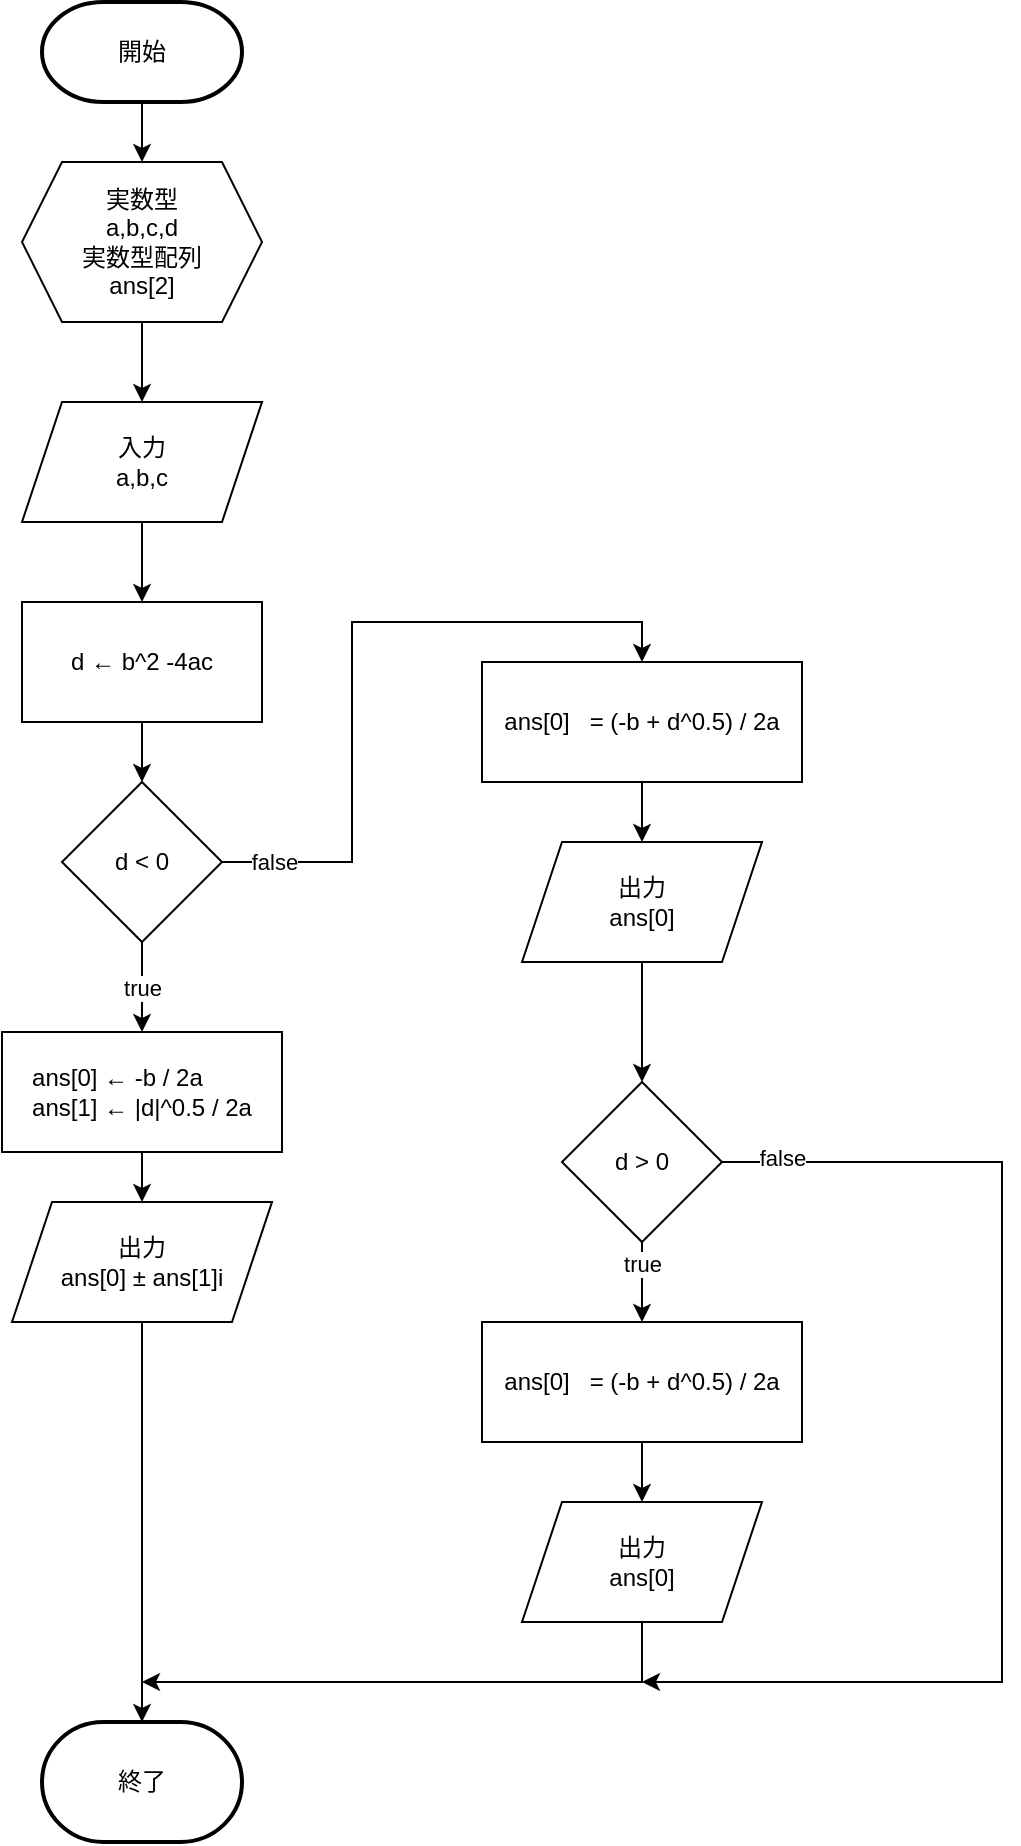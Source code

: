 <mxfile version="15.8.7" type="device"><diagram id="C5RBs43oDa-KdzZeNtuy" name="Page-1"><mxGraphModel dx="883" dy="1317" grid="1" gridSize="10" guides="1" tooltips="1" connect="1" arrows="1" fold="1" page="1" pageScale="1" pageWidth="827" pageHeight="1169" math="1" shadow="0"><root><mxCell id="WIyWlLk6GJQsqaUBKTNV-0"/><mxCell id="WIyWlLk6GJQsqaUBKTNV-1" parent="WIyWlLk6GJQsqaUBKTNV-0"/><mxCell id="VBklb3z2fPDguWWIjY5o-3" value="" style="edgeStyle=orthogonalEdgeStyle;rounded=0;orthogonalLoop=1;jettySize=auto;html=1;" parent="WIyWlLk6GJQsqaUBKTNV-1" source="VBklb3z2fPDguWWIjY5o-1" target="VBklb3z2fPDguWWIjY5o-2" edge="1"><mxGeometry relative="1" as="geometry"/></mxCell><mxCell id="VBklb3z2fPDguWWIjY5o-1" value="開始" style="strokeWidth=2;html=1;shape=mxgraph.flowchart.terminator;whiteSpace=wrap;" parent="WIyWlLk6GJQsqaUBKTNV-1" vertex="1"><mxGeometry x="239" y="80" width="100" height="50" as="geometry"/></mxCell><mxCell id="VBklb3z2fPDguWWIjY5o-5" value="" style="edgeStyle=orthogonalEdgeStyle;rounded=0;orthogonalLoop=1;jettySize=auto;html=1;" parent="WIyWlLk6GJQsqaUBKTNV-1" source="VBklb3z2fPDguWWIjY5o-2" target="VBklb3z2fPDguWWIjY5o-4" edge="1"><mxGeometry relative="1" as="geometry"/></mxCell><mxCell id="VBklb3z2fPDguWWIjY5o-2" value="実数型&lt;br&gt;a,b,c,d&lt;br&gt;実数型配列&lt;br&gt;&lt;div&gt;ans[2]&lt;/div&gt;" style="shape=hexagon;perimeter=hexagonPerimeter2;whiteSpace=wrap;html=1;fixedSize=1;" parent="WIyWlLk6GJQsqaUBKTNV-1" vertex="1"><mxGeometry x="229" y="160" width="120" height="80" as="geometry"/></mxCell><mxCell id="VBklb3z2fPDguWWIjY5o-7" value="" style="edgeStyle=orthogonalEdgeStyle;rounded=0;orthogonalLoop=1;jettySize=auto;html=1;" parent="WIyWlLk6GJQsqaUBKTNV-1" source="VBklb3z2fPDguWWIjY5o-4" target="VBklb3z2fPDguWWIjY5o-6" edge="1"><mxGeometry relative="1" as="geometry"/></mxCell><mxCell id="VBklb3z2fPDguWWIjY5o-4" value="入力&lt;br&gt;a,b,c" style="shape=parallelogram;perimeter=parallelogramPerimeter;whiteSpace=wrap;html=1;fixedSize=1;" parent="WIyWlLk6GJQsqaUBKTNV-1" vertex="1"><mxGeometry x="229" y="280" width="120" height="60" as="geometry"/></mxCell><mxCell id="VBklb3z2fPDguWWIjY5o-12" value="" style="edgeStyle=orthogonalEdgeStyle;rounded=0;orthogonalLoop=1;jettySize=auto;html=1;" parent="WIyWlLk6GJQsqaUBKTNV-1" source="VBklb3z2fPDguWWIjY5o-6" target="VBklb3z2fPDguWWIjY5o-10" edge="1"><mxGeometry relative="1" as="geometry"/></mxCell><mxCell id="VBklb3z2fPDguWWIjY5o-6" value="d ← b^2 -4ac" style="rounded=0;whiteSpace=wrap;html=1;" parent="WIyWlLk6GJQsqaUBKTNV-1" vertex="1"><mxGeometry x="229" y="380" width="120" height="60" as="geometry"/></mxCell><mxCell id="VBklb3z2fPDguWWIjY5o-13" value="true" style="edgeStyle=orthogonalEdgeStyle;rounded=0;orthogonalLoop=1;jettySize=auto;html=1;" parent="WIyWlLk6GJQsqaUBKTNV-1" source="VBklb3z2fPDguWWIjY5o-10" target="VBklb3z2fPDguWWIjY5o-11" edge="1"><mxGeometry relative="1" as="geometry"/></mxCell><mxCell id="VBklb3z2fPDguWWIjY5o-25" value="" style="edgeStyle=orthogonalEdgeStyle;rounded=0;orthogonalLoop=1;jettySize=auto;html=1;entryX=0.5;entryY=0;entryDx=0;entryDy=0;" parent="WIyWlLk6GJQsqaUBKTNV-1" source="VBklb3z2fPDguWWIjY5o-10" target="VBklb3z2fPDguWWIjY5o-24" edge="1"><mxGeometry relative="1" as="geometry"/></mxCell><mxCell id="Fg7D4e7iXjGV0M7WFGnj-0" value="false" style="edgeLabel;html=1;align=center;verticalAlign=middle;resizable=0;points=[];" vertex="1" connectable="0" parent="VBklb3z2fPDguWWIjY5o-25"><mxGeometry x="-0.852" relative="1" as="geometry"><mxPoint as="offset"/></mxGeometry></mxCell><mxCell id="VBklb3z2fPDguWWIjY5o-10" value="d &amp;lt; 0" style="rhombus;whiteSpace=wrap;html=1;" parent="WIyWlLk6GJQsqaUBKTNV-1" vertex="1"><mxGeometry x="249" y="470" width="80" height="80" as="geometry"/></mxCell><mxCell id="VBklb3z2fPDguWWIjY5o-21" value="" style="edgeStyle=orthogonalEdgeStyle;rounded=0;orthogonalLoop=1;jettySize=auto;html=1;" parent="WIyWlLk6GJQsqaUBKTNV-1" source="VBklb3z2fPDguWWIjY5o-11" target="VBklb3z2fPDguWWIjY5o-18" edge="1"><mxGeometry relative="1" as="geometry"/></mxCell><mxCell id="VBklb3z2fPDguWWIjY5o-11" value="&lt;div style=&quot;text-align: justify&quot;&gt;ans[0] ← -b / 2a&lt;/div&gt;&lt;div style=&quot;text-align: justify&quot;&gt;ans[1] ← |d|^0.5 / 2a&lt;/div&gt;" style="rounded=0;whiteSpace=wrap;html=1;align=center;" parent="WIyWlLk6GJQsqaUBKTNV-1" vertex="1"><mxGeometry x="219" y="595" width="140" height="60" as="geometry"/></mxCell><mxCell id="VBklb3z2fPDguWWIjY5o-23" value="" style="edgeStyle=orthogonalEdgeStyle;rounded=0;orthogonalLoop=1;jettySize=auto;html=1;" parent="WIyWlLk6GJQsqaUBKTNV-1" source="VBklb3z2fPDguWWIjY5o-18" target="VBklb3z2fPDguWWIjY5o-22" edge="1"><mxGeometry relative="1" as="geometry"/></mxCell><mxCell id="VBklb3z2fPDguWWIjY5o-18" value="&lt;div&gt;&lt;span&gt;出力&lt;/span&gt;&lt;/div&gt;&lt;div style=&quot;text-align: justify&quot;&gt;&lt;span&gt;ans[0] ± ans[1]i&lt;br&gt;&lt;/span&gt;&lt;/div&gt;" style="shape=parallelogram;perimeter=parallelogramPerimeter;whiteSpace=wrap;html=1;fixedSize=1;" parent="WIyWlLk6GJQsqaUBKTNV-1" vertex="1"><mxGeometry x="224" y="680" width="130" height="60" as="geometry"/></mxCell><mxCell id="VBklb3z2fPDguWWIjY5o-22" value="終了" style="strokeWidth=2;html=1;shape=mxgraph.flowchart.terminator;whiteSpace=wrap;" parent="WIyWlLk6GJQsqaUBKTNV-1" vertex="1"><mxGeometry x="239" y="940" width="100" height="60" as="geometry"/></mxCell><mxCell id="VBklb3z2fPDguWWIjY5o-44" value="" style="edgeStyle=orthogonalEdgeStyle;rounded=0;orthogonalLoop=1;jettySize=auto;html=1;" parent="WIyWlLk6GJQsqaUBKTNV-1" source="VBklb3z2fPDguWWIjY5o-24" target="VBklb3z2fPDguWWIjY5o-43" edge="1"><mxGeometry relative="1" as="geometry"/></mxCell><mxCell id="VBklb3z2fPDguWWIjY5o-24" value="&lt;span style=&quot;text-align: justify&quot;&gt;ans[0]&amp;nbsp; &amp;nbsp;= (-b + d^0.5) / 2a&lt;/span&gt;" style="whiteSpace=wrap;html=1;" parent="WIyWlLk6GJQsqaUBKTNV-1" vertex="1"><mxGeometry x="459" y="410" width="160" height="60" as="geometry"/></mxCell><mxCell id="VBklb3z2fPDguWWIjY5o-30" value="" style="edgeStyle=orthogonalEdgeStyle;rounded=0;orthogonalLoop=1;jettySize=auto;html=1;" parent="WIyWlLk6GJQsqaUBKTNV-1" source="VBklb3z2fPDguWWIjY5o-27" target="VBklb3z2fPDguWWIjY5o-29" edge="1"><mxGeometry relative="1" as="geometry"/></mxCell><mxCell id="VBklb3z2fPDguWWIjY5o-31" value="true" style="edgeLabel;html=1;align=center;verticalAlign=middle;resizable=0;points=[];" parent="VBklb3z2fPDguWWIjY5o-30" vertex="1" connectable="0"><mxGeometry x="-0.853" relative="1" as="geometry"><mxPoint y="8" as="offset"/></mxGeometry></mxCell><mxCell id="VBklb3z2fPDguWWIjY5o-55" style="edgeStyle=orthogonalEdgeStyle;rounded=0;orthogonalLoop=1;jettySize=auto;html=1;" parent="WIyWlLk6GJQsqaUBKTNV-1" source="VBklb3z2fPDguWWIjY5o-27" edge="1"><mxGeometry relative="1" as="geometry"><mxPoint x="539" y="920" as="targetPoint"/><Array as="points"><mxPoint x="719" y="660"/><mxPoint x="719" y="920"/></Array></mxGeometry></mxCell><mxCell id="VBklb3z2fPDguWWIjY5o-56" value="false" style="edgeLabel;html=1;align=center;verticalAlign=middle;resizable=0;points=[];" parent="VBklb3z2fPDguWWIjY5o-55" vertex="1" connectable="0"><mxGeometry x="-0.898" y="2" relative="1" as="geometry"><mxPoint as="offset"/></mxGeometry></mxCell><mxCell id="VBklb3z2fPDguWWIjY5o-27" value="d &amp;gt; 0" style="rhombus;whiteSpace=wrap;html=1;" parent="WIyWlLk6GJQsqaUBKTNV-1" vertex="1"><mxGeometry x="499" y="620" width="80" height="80" as="geometry"/></mxCell><mxCell id="VBklb3z2fPDguWWIjY5o-47" value="" style="edgeStyle=orthogonalEdgeStyle;rounded=0;orthogonalLoop=1;jettySize=auto;html=1;" parent="WIyWlLk6GJQsqaUBKTNV-1" source="VBklb3z2fPDguWWIjY5o-29" target="VBklb3z2fPDguWWIjY5o-46" edge="1"><mxGeometry relative="1" as="geometry"/></mxCell><mxCell id="VBklb3z2fPDguWWIjY5o-29" value="&lt;span style=&quot;text-align: justify&quot;&gt;ans[0]&amp;nbsp; &amp;nbsp;= (-b + d^0.5) / 2a&lt;/span&gt;" style="whiteSpace=wrap;html=1;" parent="WIyWlLk6GJQsqaUBKTNV-1" vertex="1"><mxGeometry x="459" y="740" width="160" height="60" as="geometry"/></mxCell><mxCell id="VBklb3z2fPDguWWIjY5o-45" value="" style="edgeStyle=orthogonalEdgeStyle;rounded=0;orthogonalLoop=1;jettySize=auto;html=1;" parent="WIyWlLk6GJQsqaUBKTNV-1" source="VBklb3z2fPDguWWIjY5o-43" target="VBklb3z2fPDguWWIjY5o-27" edge="1"><mxGeometry relative="1" as="geometry"/></mxCell><mxCell id="VBklb3z2fPDguWWIjY5o-43" value="&lt;div&gt;出力&lt;/div&gt;&lt;div style=&quot;text-align: justify&quot;&gt;ans[0]&lt;/div&gt;" style="shape=parallelogram;perimeter=parallelogramPerimeter;whiteSpace=wrap;html=1;fixedSize=1;" parent="WIyWlLk6GJQsqaUBKTNV-1" vertex="1"><mxGeometry x="479" y="500" width="120" height="60" as="geometry"/></mxCell><mxCell id="VBklb3z2fPDguWWIjY5o-49" style="edgeStyle=orthogonalEdgeStyle;rounded=0;orthogonalLoop=1;jettySize=auto;html=1;" parent="WIyWlLk6GJQsqaUBKTNV-1" source="VBklb3z2fPDguWWIjY5o-46" edge="1"><mxGeometry relative="1" as="geometry"><mxPoint x="289" y="920" as="targetPoint"/><Array as="points"><mxPoint x="539" y="920"/></Array></mxGeometry></mxCell><mxCell id="VBklb3z2fPDguWWIjY5o-46" value="&lt;div&gt;出力&lt;/div&gt;&lt;div style=&quot;text-align: justify&quot;&gt;ans[0]&lt;/div&gt;" style="shape=parallelogram;perimeter=parallelogramPerimeter;whiteSpace=wrap;html=1;fixedSize=1;" parent="WIyWlLk6GJQsqaUBKTNV-1" vertex="1"><mxGeometry x="479" y="830" width="120" height="60" as="geometry"/></mxCell></root></mxGraphModel></diagram></mxfile>